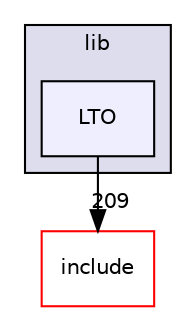 digraph "lib/LTO" {
  bgcolor=transparent;
  compound=true
  node [ fontsize="10", fontname="Helvetica"];
  edge [ labelfontsize="10", labelfontname="Helvetica"];
  subgraph clusterdir_97aefd0d527b934f1d99a682da8fe6a9 {
    graph [ bgcolor="#ddddee", pencolor="black", label="lib" fontname="Helvetica", fontsize="10", URL="dir_97aefd0d527b934f1d99a682da8fe6a9.html"]
  dir_ad87e26c65462b4e1d4596177d197ffa [shape=box, label="LTO", style="filled", fillcolor="#eeeeff", pencolor="black", URL="dir_ad87e26c65462b4e1d4596177d197ffa.html"];
  }
  dir_d44c64559bbebec7f509842c48db8b23 [shape=box label="include" color="red" URL="dir_d44c64559bbebec7f509842c48db8b23.html"];
  dir_ad87e26c65462b4e1d4596177d197ffa->dir_d44c64559bbebec7f509842c48db8b23 [headlabel="209", labeldistance=1.5 headhref="dir_000080_000001.html"];
}
